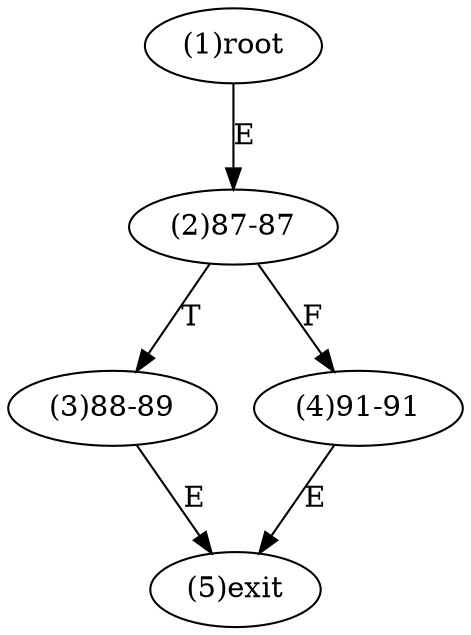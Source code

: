 digraph "" { 
1[ label="(1)root"];
2[ label="(2)87-87"];
3[ label="(3)88-89"];
4[ label="(4)91-91"];
5[ label="(5)exit"];
1->2[ label="E"];
2->4[ label="F"];
2->3[ label="T"];
3->5[ label="E"];
4->5[ label="E"];
}